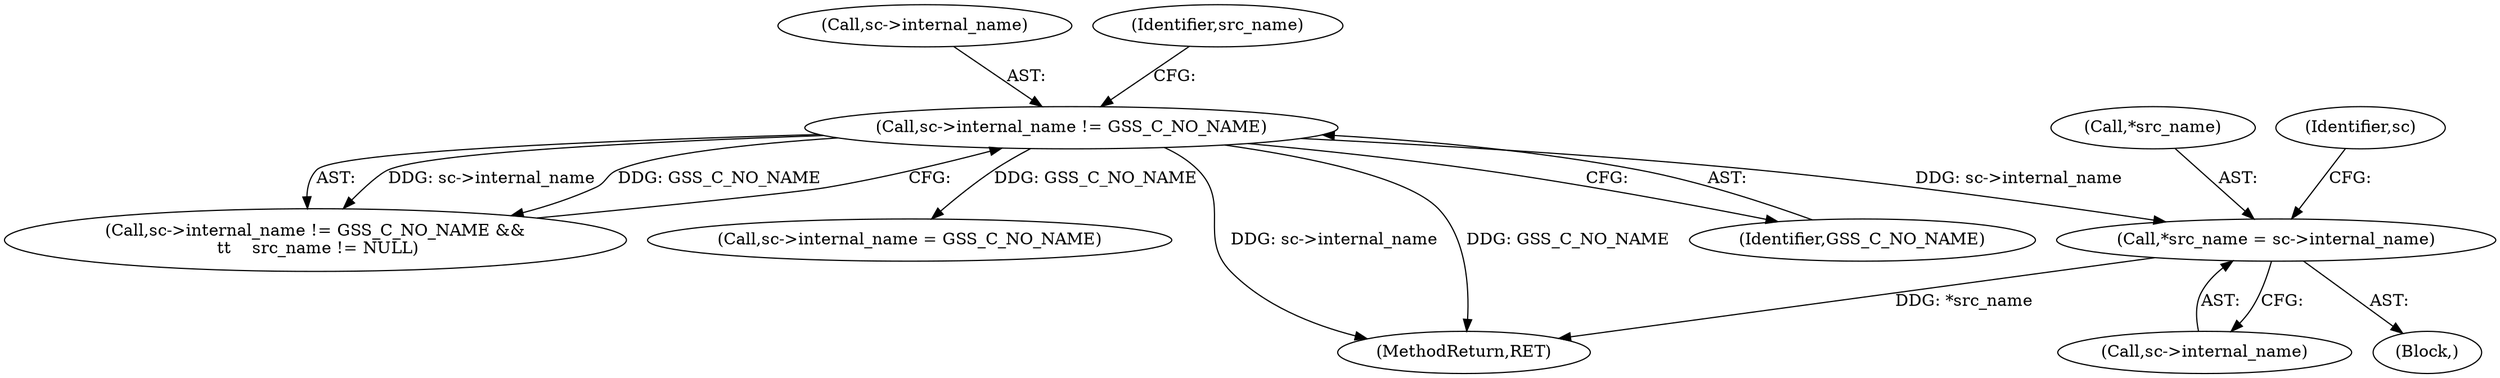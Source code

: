 digraph "0_krb5_b51b33f2bc5d1497ddf5bd107f791c101695000d_3@pointer" {
"1000483" [label="(Call,*src_name = sc->internal_name)"];
"1000474" [label="(Call,sc->internal_name != GSS_C_NO_NAME)"];
"1000478" [label="(Identifier,GSS_C_NO_NAME)"];
"1000475" [label="(Call,sc->internal_name)"];
"1000474" [label="(Call,sc->internal_name != GSS_C_NO_NAME)"];
"1000480" [label="(Identifier,src_name)"];
"1000473" [label="(Call,sc->internal_name != GSS_C_NO_NAME &&\n \t\t    src_name != NULL)"];
"1000484" [label="(Call,*src_name)"];
"1000489" [label="(Call,sc->internal_name = GSS_C_NO_NAME)"];
"1000482" [label="(Block,)"];
"1000560" [label="(MethodReturn,RET)"];
"1000486" [label="(Call,sc->internal_name)"];
"1000483" [label="(Call,*src_name = sc->internal_name)"];
"1000491" [label="(Identifier,sc)"];
"1000483" -> "1000482"  [label="AST: "];
"1000483" -> "1000486"  [label="CFG: "];
"1000484" -> "1000483"  [label="AST: "];
"1000486" -> "1000483"  [label="AST: "];
"1000491" -> "1000483"  [label="CFG: "];
"1000483" -> "1000560"  [label="DDG: *src_name"];
"1000474" -> "1000483"  [label="DDG: sc->internal_name"];
"1000474" -> "1000473"  [label="AST: "];
"1000474" -> "1000478"  [label="CFG: "];
"1000475" -> "1000474"  [label="AST: "];
"1000478" -> "1000474"  [label="AST: "];
"1000480" -> "1000474"  [label="CFG: "];
"1000473" -> "1000474"  [label="CFG: "];
"1000474" -> "1000560"  [label="DDG: sc->internal_name"];
"1000474" -> "1000560"  [label="DDG: GSS_C_NO_NAME"];
"1000474" -> "1000473"  [label="DDG: sc->internal_name"];
"1000474" -> "1000473"  [label="DDG: GSS_C_NO_NAME"];
"1000474" -> "1000489"  [label="DDG: GSS_C_NO_NAME"];
}
